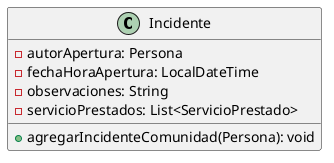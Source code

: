 @startuml
'https://plantuml.com/class-diagram


skinparam linetype ortho

class Incidente {
  - autorApertura: Persona
  - fechaHoraApertura: LocalDateTime
  - observaciones: String
  - servicioPrestados: List<ServicioPrestado>

  + agregarIncidenteComunidad(Persona): void
}

@enduml